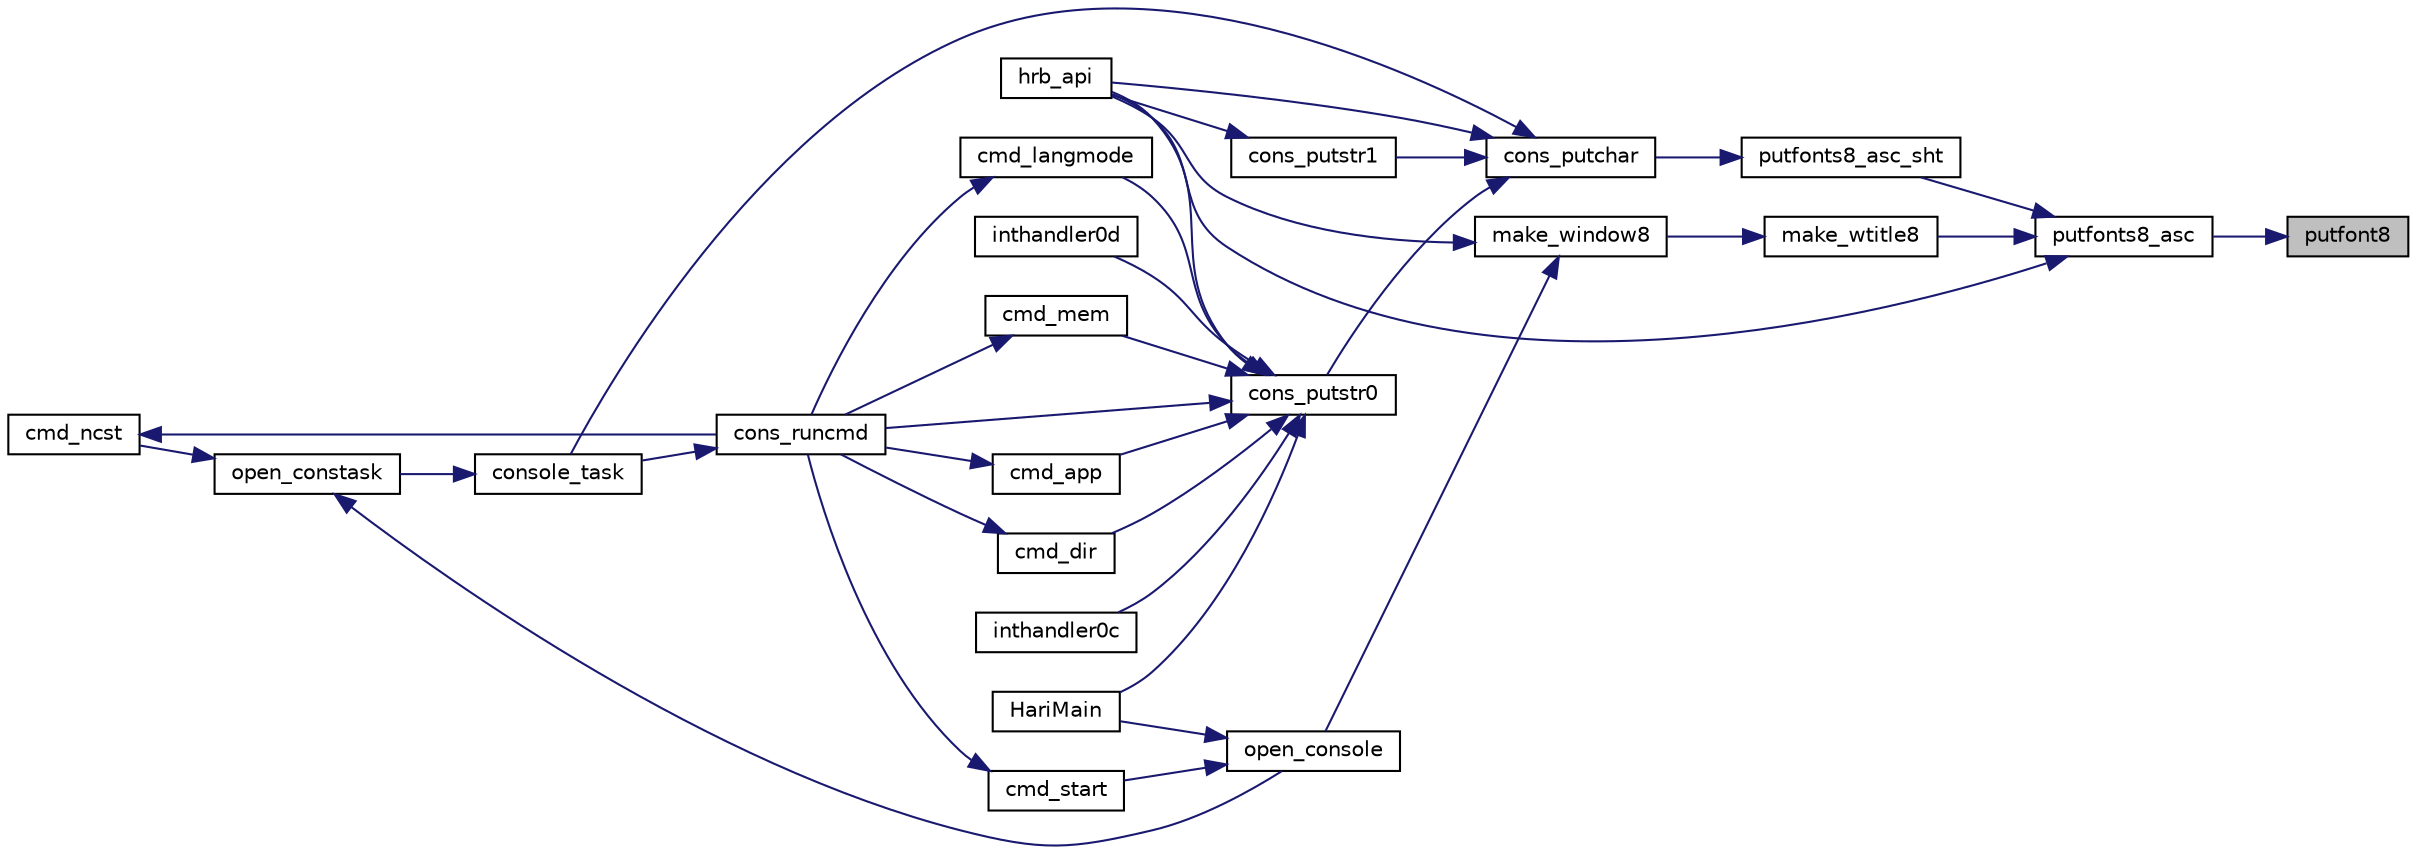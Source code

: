 digraph "putfont8"
{
 // LATEX_PDF_SIZE
  edge [fontname="Helvetica",fontsize="10",labelfontname="Helvetica",labelfontsize="10"];
  node [fontname="Helvetica",fontsize="10",shape=record];
  rankdir="RL";
  Node1 [label="putfont8",height=0.2,width=0.4,color="black", fillcolor="grey75", style="filled", fontcolor="black",tooltip=" "];
  Node1 -> Node2 [dir="back",color="midnightblue",fontsize="10",style="solid",fontname="Helvetica"];
  Node2 [label="putfonts8_asc",height=0.2,width=0.4,color="black", fillcolor="white", style="filled",URL="$graphic_8c.html#aa7cde0dce2ebf81ad62c6be604c4007e",tooltip=" "];
  Node2 -> Node3 [dir="back",color="midnightblue",fontsize="10",style="solid",fontname="Helvetica"];
  Node3 [label="hrb_api",height=0.2,width=0.4,color="black", fillcolor="white", style="filled",URL="$console_8c.html#ae3a2b95ac62166efc071caeb9e7b0db1",tooltip=" "];
  Node2 -> Node4 [dir="back",color="midnightblue",fontsize="10",style="solid",fontname="Helvetica"];
  Node4 [label="make_wtitle8",height=0.2,width=0.4,color="black", fillcolor="white", style="filled",URL="$window_8c.html#a7624d2de5f9aef85e89e2a12375cf40d",tooltip=" "];
  Node4 -> Node5 [dir="back",color="midnightblue",fontsize="10",style="solid",fontname="Helvetica"];
  Node5 [label="make_window8",height=0.2,width=0.4,color="black", fillcolor="white", style="filled",URL="$window_8c.html#aa2e5c7ff789a55c98bf695241272bc16",tooltip=" "];
  Node5 -> Node3 [dir="back",color="midnightblue",fontsize="10",style="solid",fontname="Helvetica"];
  Node5 -> Node6 [dir="back",color="midnightblue",fontsize="10",style="solid",fontname="Helvetica"];
  Node6 [label="open_console",height=0.2,width=0.4,color="black", fillcolor="white", style="filled",URL="$bootpack_8h.html#a6a7720c122ae0f96494e98c38c6e365e",tooltip=" "];
  Node6 -> Node7 [dir="back",color="midnightblue",fontsize="10",style="solid",fontname="Helvetica"];
  Node7 [label="cmd_start",height=0.2,width=0.4,color="black", fillcolor="white", style="filled",URL="$console_8c.html#af8d7dae21f111aecc555ba5e14df4265",tooltip=" "];
  Node7 -> Node8 [dir="back",color="midnightblue",fontsize="10",style="solid",fontname="Helvetica"];
  Node8 [label="cons_runcmd",height=0.2,width=0.4,color="black", fillcolor="white", style="filled",URL="$console_8c.html#a7be2f98778674111de60be8c7f0a3e62",tooltip=" "];
  Node8 -> Node9 [dir="back",color="midnightblue",fontsize="10",style="solid",fontname="Helvetica"];
  Node9 [label="console_task",height=0.2,width=0.4,color="black", fillcolor="white", style="filled",URL="$console_8c.html#acf7b570f866fb6b0880a9fb988393e69",tooltip=" "];
  Node9 -> Node10 [dir="back",color="midnightblue",fontsize="10",style="solid",fontname="Helvetica"];
  Node10 [label="open_constask",height=0.2,width=0.4,color="black", fillcolor="white", style="filled",URL="$bootpack_8h.html#a79280c7e465953eeaa972574fce486ed",tooltip=" "];
  Node10 -> Node11 [dir="back",color="midnightblue",fontsize="10",style="solid",fontname="Helvetica"];
  Node11 [label="cmd_ncst",height=0.2,width=0.4,color="black", fillcolor="white", style="filled",URL="$console_8c.html#a3f08f092f66404d51c2af42f76237980",tooltip=" "];
  Node11 -> Node8 [dir="back",color="midnightblue",fontsize="10",style="solid",fontname="Helvetica"];
  Node10 -> Node6 [dir="back",color="midnightblue",fontsize="10",style="solid",fontname="Helvetica"];
  Node6 -> Node12 [dir="back",color="midnightblue",fontsize="10",style="solid",fontname="Helvetica"];
  Node12 [label="HariMain",height=0.2,width=0.4,color="black", fillcolor="white", style="filled",URL="$bootpack_8c.html#a3bfd04b86eb41bd7301c75a3df6a89e0",tooltip=" "];
  Node2 -> Node13 [dir="back",color="midnightblue",fontsize="10",style="solid",fontname="Helvetica"];
  Node13 [label="putfonts8_asc_sht",height=0.2,width=0.4,color="black", fillcolor="white", style="filled",URL="$window_8c.html#a67ab2e7cce8565ab4247b2a4ec063a18",tooltip=" "];
  Node13 -> Node14 [dir="back",color="midnightblue",fontsize="10",style="solid",fontname="Helvetica"];
  Node14 [label="cons_putchar",height=0.2,width=0.4,color="black", fillcolor="white", style="filled",URL="$console_8c.html#a4197ccd3ce2053ca0c778fed7da81252",tooltip=" "];
  Node14 -> Node15 [dir="back",color="midnightblue",fontsize="10",style="solid",fontname="Helvetica"];
  Node15 [label="cons_putstr0",height=0.2,width=0.4,color="black", fillcolor="white", style="filled",URL="$console_8c.html#a6a3da535464b8bd88457538ad73058e1",tooltip=" "];
  Node15 -> Node16 [dir="back",color="midnightblue",fontsize="10",style="solid",fontname="Helvetica"];
  Node16 [label="cmd_app",height=0.2,width=0.4,color="black", fillcolor="white", style="filled",URL="$console_8c.html#ac543899ee5ce9621fa024d0ee3098f3d",tooltip=" "];
  Node16 -> Node8 [dir="back",color="midnightblue",fontsize="10",style="solid",fontname="Helvetica"];
  Node15 -> Node17 [dir="back",color="midnightblue",fontsize="10",style="solid",fontname="Helvetica"];
  Node17 [label="cmd_dir",height=0.2,width=0.4,color="black", fillcolor="white", style="filled",URL="$console_8c.html#a6fae3dc411d4d283fd16ef02602475a4",tooltip=" "];
  Node17 -> Node8 [dir="back",color="midnightblue",fontsize="10",style="solid",fontname="Helvetica"];
  Node15 -> Node18 [dir="back",color="midnightblue",fontsize="10",style="solid",fontname="Helvetica"];
  Node18 [label="cmd_langmode",height=0.2,width=0.4,color="black", fillcolor="white", style="filled",URL="$console_8c.html#ae4b5e634ac4512b6cbc40729a6732bc1",tooltip=" "];
  Node18 -> Node8 [dir="back",color="midnightblue",fontsize="10",style="solid",fontname="Helvetica"];
  Node15 -> Node19 [dir="back",color="midnightblue",fontsize="10",style="solid",fontname="Helvetica"];
  Node19 [label="cmd_mem",height=0.2,width=0.4,color="black", fillcolor="white", style="filled",URL="$console_8c.html#a7beea0ecae31c20285e08ce9c992c24d",tooltip=" "];
  Node19 -> Node8 [dir="back",color="midnightblue",fontsize="10",style="solid",fontname="Helvetica"];
  Node15 -> Node8 [dir="back",color="midnightblue",fontsize="10",style="solid",fontname="Helvetica"];
  Node15 -> Node12 [dir="back",color="midnightblue",fontsize="10",style="solid",fontname="Helvetica"];
  Node15 -> Node3 [dir="back",color="midnightblue",fontsize="10",style="solid",fontname="Helvetica"];
  Node15 -> Node20 [dir="back",color="midnightblue",fontsize="10",style="solid",fontname="Helvetica"];
  Node20 [label="inthandler0c",height=0.2,width=0.4,color="black", fillcolor="white", style="filled",URL="$console_8c.html#ab1e502d332a2ad9588075aed1aca1541",tooltip=" "];
  Node15 -> Node21 [dir="back",color="midnightblue",fontsize="10",style="solid",fontname="Helvetica"];
  Node21 [label="inthandler0d",height=0.2,width=0.4,color="black", fillcolor="white", style="filled",URL="$console_8c.html#abc45130af020e3d17361636094ba1619",tooltip=" "];
  Node14 -> Node22 [dir="back",color="midnightblue",fontsize="10",style="solid",fontname="Helvetica"];
  Node22 [label="cons_putstr1",height=0.2,width=0.4,color="black", fillcolor="white", style="filled",URL="$console_8c.html#a5793ef68f2d9b7f6767c51112109fdf9",tooltip=" "];
  Node22 -> Node3 [dir="back",color="midnightblue",fontsize="10",style="solid",fontname="Helvetica"];
  Node14 -> Node9 [dir="back",color="midnightblue",fontsize="10",style="solid",fontname="Helvetica"];
  Node14 -> Node3 [dir="back",color="midnightblue",fontsize="10",style="solid",fontname="Helvetica"];
}

